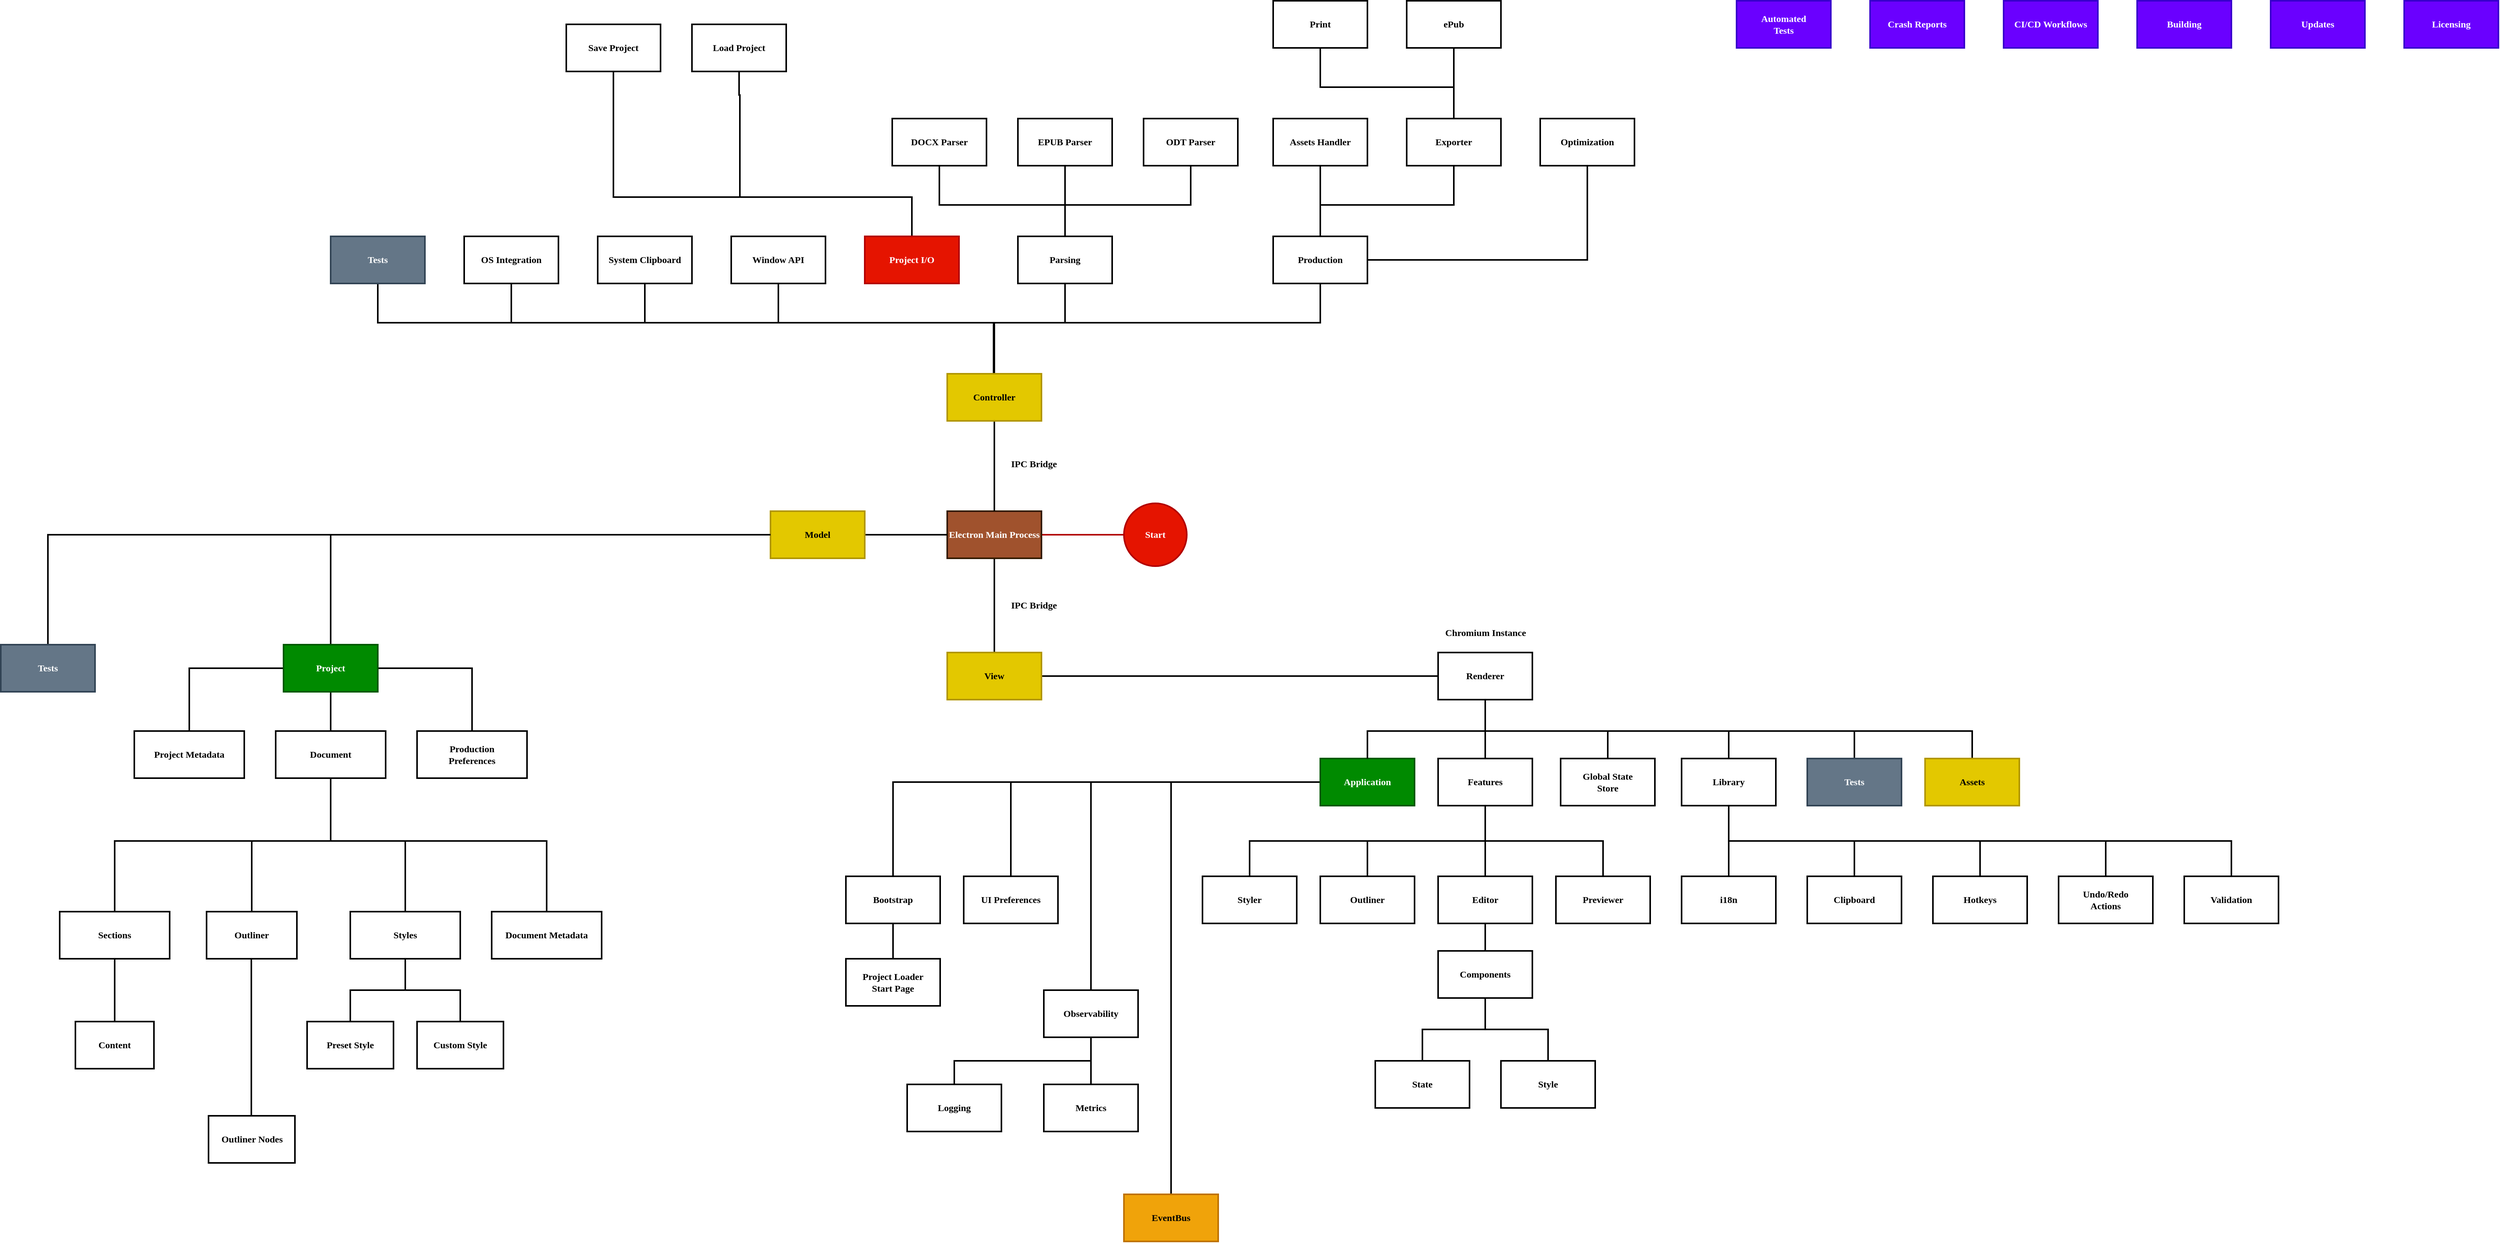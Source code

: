 <mxfile version="24.7.17">
  <diagram name="Page-1" id="ncQok3O9YC3DeLXcfQe0">
    <mxGraphModel dx="2064" dy="1193" grid="1" gridSize="10" guides="1" tooltips="1" connect="1" arrows="1" fold="1" page="1" pageScale="1" pageWidth="3840" pageHeight="2160" math="0" shadow="0">
      <root>
        <mxCell id="0" />
        <mxCell id="1" parent="0" />
        <mxCell id="u4IlgWu7o5_Gka4A011p-32" style="edgeStyle=orthogonalEdgeStyle;shape=connector;rounded=0;orthogonalLoop=1;jettySize=auto;html=1;entryX=0.5;entryY=0;entryDx=0;entryDy=0;strokeColor=default;strokeWidth=2;align=center;verticalAlign=middle;fontFamily=Ubuntu Sans;fontSize=11;fontColor=default;labelBackgroundColor=default;startArrow=none;startFill=0;endArrow=none;endFill=0;" parent="1" source="U5oKS2LycSy1jKB_HlNC-1" target="U5oKS2LycSy1jKB_HlNC-3" edge="1">
          <mxGeometry relative="1" as="geometry" />
        </mxCell>
        <mxCell id="u4IlgWu7o5_Gka4A011p-67" style="edgeStyle=orthogonalEdgeStyle;shape=connector;rounded=0;orthogonalLoop=1;jettySize=auto;html=1;strokeColor=#FFFFFF;strokeWidth=2;align=center;verticalAlign=middle;fontFamily=Ubuntu Sans;fontSize=11;fontColor=default;labelBackgroundColor=default;startArrow=none;startFill=0;endArrow=none;endFill=0;fillColor=#e51400;curved=0;" parent="1" source="U5oKS2LycSy1jKB_HlNC-1" target="u4IlgWu7o5_Gka4A011p-66" edge="1">
          <mxGeometry relative="1" as="geometry" />
        </mxCell>
        <mxCell id="UmgH7w3fSe0WyD9BKVn4-40" style="edgeStyle=orthogonalEdgeStyle;shape=connector;rounded=0;orthogonalLoop=1;jettySize=auto;html=1;entryX=0;entryY=0.5;entryDx=0;entryDy=0;strokeColor=#B20000;strokeWidth=2;align=center;verticalAlign=middle;fontFamily=Ubuntu Sans;fontSize=11;fontColor=default;labelBackgroundColor=default;startArrow=none;startFill=0;endArrow=none;endFill=0;fillColor=#e51400;" parent="1" source="U5oKS2LycSy1jKB_HlNC-1" target="UmgH7w3fSe0WyD9BKVn4-39" edge="1">
          <mxGeometry relative="1" as="geometry" />
        </mxCell>
        <mxCell id="U5oKS2LycSy1jKB_HlNC-1" value="&lt;font&gt;&lt;b&gt;Electron Main Process&lt;/b&gt;&lt;/font&gt;" style="rounded=0;whiteSpace=wrap;html=1;strokeWidth=2;fillColor=#a0522d;fontColor=#ffffff;strokeColor=#331A00;fontFamily=Ubuntu Sans;" parent="1" vertex="1">
          <mxGeometry x="1785" y="730" width="120" height="60" as="geometry" />
        </mxCell>
        <mxCell id="u4IlgWu7o5_Gka4A011p-35" style="edgeStyle=orthogonalEdgeStyle;shape=connector;rounded=0;orthogonalLoop=1;jettySize=auto;html=1;strokeColor=default;strokeWidth=2;align=center;verticalAlign=middle;fontFamily=Ubuntu Sans;fontSize=11;fontColor=default;labelBackgroundColor=default;startArrow=none;startFill=0;endArrow=none;endFill=0;" parent="1" source="U5oKS2LycSy1jKB_HlNC-3" edge="1">
          <mxGeometry relative="1" as="geometry">
            <mxPoint x="2410" y="940" as="targetPoint" />
          </mxGeometry>
        </mxCell>
        <mxCell id="U5oKS2LycSy1jKB_HlNC-3" value="&lt;font&gt;&lt;b&gt;View&lt;/b&gt;&lt;/font&gt;" style="rounded=0;whiteSpace=wrap;html=1;strokeWidth=2;flipH=1;flipV=1;fontFamily=Ubuntu Sans;fillColor=#e3c800;fontColor=#000000;strokeColor=#B09500;" parent="1" vertex="1">
          <mxGeometry x="1785" y="910" width="120" height="60" as="geometry" />
        </mxCell>
        <mxCell id="U5oKS2LycSy1jKB_HlNC-5" value="&lt;b&gt;&lt;font&gt;IPC Bridge&lt;/font&gt;&lt;/b&gt;" style="text;html=1;align=center;verticalAlign=middle;resizable=0;points=[];autosize=1;strokeColor=none;fillColor=none;fontFamily=Ubuntu Sans;" parent="1" vertex="1">
          <mxGeometry x="1855" y="835" width="80" height="30" as="geometry" />
        </mxCell>
        <mxCell id="U5oKS2LycSy1jKB_HlNC-8" value="&lt;font&gt;&lt;b&gt;Chromium Instance&lt;/b&gt;&lt;/font&gt;" style="text;html=1;align=center;verticalAlign=middle;resizable=0;points=[];autosize=1;strokeColor=none;fillColor=none;fontFamily=Ubuntu Sans;" parent="1" vertex="1">
          <mxGeometry x="2400" y="870" width="140" height="30" as="geometry" />
        </mxCell>
        <mxCell id="MAYMaoJyaP7uNnEycAQX-1" style="edgeStyle=orthogonalEdgeStyle;rounded=0;orthogonalLoop=1;jettySize=auto;html=1;strokeColor=default;strokeWidth=2;align=center;verticalAlign=middle;fontFamily=Ubuntu Sans;fontSize=11;fontColor=default;labelBackgroundColor=default;startArrow=none;startFill=0;endArrow=none;endFill=0;entryX=0.5;entryY=1;entryDx=0;entryDy=0;" parent="1" source="U5oKS2LycSy1jKB_HlNC-10" target="MAYMaoJyaP7uNnEycAQX-2" edge="1">
          <mxGeometry relative="1" as="geometry">
            <mxPoint x="1520" y="200.0" as="targetPoint" />
            <Array as="points">
              <mxPoint x="1740" y="330" />
              <mxPoint x="1521" y="330" />
              <mxPoint x="1521" y="200" />
              <mxPoint x="1520" y="200" />
            </Array>
          </mxGeometry>
        </mxCell>
        <mxCell id="MAYMaoJyaP7uNnEycAQX-4" style="edgeStyle=orthogonalEdgeStyle;rounded=0;orthogonalLoop=1;jettySize=auto;html=1;entryX=0.5;entryY=1;entryDx=0;entryDy=0;strokeColor=default;strokeWidth=2;align=center;verticalAlign=middle;fontFamily=Ubuntu Sans;fontSize=11;fontColor=default;labelBackgroundColor=default;startArrow=none;startFill=0;endArrow=none;endFill=0;" parent="1" source="U5oKS2LycSy1jKB_HlNC-10" target="MAYMaoJyaP7uNnEycAQX-3" edge="1">
          <mxGeometry relative="1" as="geometry">
            <Array as="points">
              <mxPoint x="1740" y="330" />
              <mxPoint x="1360" y="330" />
            </Array>
          </mxGeometry>
        </mxCell>
        <mxCell id="U5oKS2LycSy1jKB_HlNC-10" value="&lt;b&gt;Project I/O&lt;/b&gt;" style="rounded=0;whiteSpace=wrap;html=1;strokeWidth=2;fontFamily=Ubuntu Sans;fillColor=#e51400;fontColor=#ffffff;strokeColor=#B20000;" parent="1" vertex="1">
          <mxGeometry x="1680" y="380" width="120" height="60" as="geometry" />
        </mxCell>
        <mxCell id="u4IlgWu7o5_Gka4A011p-86" style="edgeStyle=orthogonalEdgeStyle;shape=connector;rounded=0;orthogonalLoop=1;jettySize=auto;html=1;entryX=0.5;entryY=1;entryDx=0;entryDy=0;strokeColor=default;strokeWidth=2;align=center;verticalAlign=middle;fontFamily=Ubuntu Sans;fontSize=11;fontColor=default;labelBackgroundColor=default;startArrow=none;startFill=0;endArrow=none;endFill=0;" parent="1" source="U5oKS2LycSy1jKB_HlNC-13" target="R3OogY_Nq7T7euSPoNZh-30" edge="1">
          <mxGeometry relative="1" as="geometry" />
        </mxCell>
        <mxCell id="u4IlgWu7o5_Gka4A011p-87" style="edgeStyle=orthogonalEdgeStyle;shape=connector;rounded=0;orthogonalLoop=1;jettySize=auto;html=1;entryX=0.5;entryY=1;entryDx=0;entryDy=0;strokeColor=default;strokeWidth=2;align=center;verticalAlign=middle;fontFamily=Ubuntu Sans;fontSize=11;fontColor=default;labelBackgroundColor=default;startArrow=none;startFill=0;endArrow=none;endFill=0;" parent="1" source="U5oKS2LycSy1jKB_HlNC-13" target="R3OogY_Nq7T7euSPoNZh-31" edge="1">
          <mxGeometry relative="1" as="geometry">
            <Array as="points">
              <mxPoint x="1935" y="340" />
              <mxPoint x="2095" y="340" />
            </Array>
          </mxGeometry>
        </mxCell>
        <mxCell id="u4IlgWu7o5_Gka4A011p-88" style="edgeStyle=orthogonalEdgeStyle;shape=connector;rounded=0;orthogonalLoop=1;jettySize=auto;html=1;entryX=0.5;entryY=1;entryDx=0;entryDy=0;strokeColor=default;strokeWidth=2;align=center;verticalAlign=middle;fontFamily=Ubuntu Sans;fontSize=11;fontColor=default;labelBackgroundColor=default;startArrow=none;startFill=0;endArrow=none;endFill=0;" parent="1" source="U5oKS2LycSy1jKB_HlNC-13" target="R3OogY_Nq7T7euSPoNZh-29" edge="1">
          <mxGeometry relative="1" as="geometry">
            <Array as="points">
              <mxPoint x="1935" y="340" />
              <mxPoint x="1775" y="340" />
            </Array>
          </mxGeometry>
        </mxCell>
        <mxCell id="hGS4wuvN6O2-xVbA-uBg-3" value="" style="edgeStyle=orthogonalEdgeStyle;rounded=0;orthogonalLoop=1;jettySize=auto;html=1;endArrow=none;endFill=0;" parent="1" source="U5oKS2LycSy1jKB_HlNC-13" target="u4IlgWu7o5_Gka4A011p-66" edge="1">
          <mxGeometry relative="1" as="geometry">
            <Array as="points">
              <mxPoint x="1935" y="490" />
              <mxPoint x="1845" y="490" />
            </Array>
          </mxGeometry>
        </mxCell>
        <mxCell id="U5oKS2LycSy1jKB_HlNC-13" value="&lt;font&gt;&lt;b&gt;Parsing&lt;/b&gt;&lt;/font&gt;" style="rounded=0;whiteSpace=wrap;html=1;strokeWidth=2;fontFamily=Ubuntu Sans;" parent="1" vertex="1">
          <mxGeometry x="1875" y="380" width="120" height="60" as="geometry" />
        </mxCell>
        <mxCell id="UmgH7w3fSe0WyD9BKVn4-23" style="edgeStyle=orthogonalEdgeStyle;shape=connector;rounded=0;orthogonalLoop=1;jettySize=auto;html=1;entryX=0.5;entryY=1;entryDx=0;entryDy=0;strokeColor=default;strokeWidth=2;align=center;verticalAlign=middle;fontFamily=Ubuntu Sans;fontSize=11;fontColor=default;labelBackgroundColor=default;startArrow=none;startFill=0;endArrow=none;endFill=0;" parent="1" source="U5oKS2LycSy1jKB_HlNC-14" target="UmgH7w3fSe0WyD9BKVn4-21" edge="1">
          <mxGeometry relative="1" as="geometry" />
        </mxCell>
        <mxCell id="UmgH7w3fSe0WyD9BKVn4-25" style="edgeStyle=orthogonalEdgeStyle;shape=connector;rounded=0;orthogonalLoop=1;jettySize=auto;html=1;entryX=0.5;entryY=1;entryDx=0;entryDy=0;strokeColor=default;strokeWidth=2;align=center;verticalAlign=middle;fontFamily=Ubuntu Sans;fontSize=11;fontColor=default;labelBackgroundColor=default;startArrow=none;startFill=0;endArrow=none;endFill=0;" parent="1" source="U5oKS2LycSy1jKB_HlNC-14" target="UmgH7w3fSe0WyD9BKVn4-22" edge="1">
          <mxGeometry relative="1" as="geometry">
            <Array as="points">
              <mxPoint x="2260" y="340" />
              <mxPoint x="2430" y="340" />
            </Array>
          </mxGeometry>
        </mxCell>
        <mxCell id="hGS4wuvN6O2-xVbA-uBg-2" style="edgeStyle=orthogonalEdgeStyle;rounded=0;orthogonalLoop=1;jettySize=auto;html=1;entryX=0.5;entryY=1;entryDx=0;entryDy=0;strokeColor=default;strokeWidth=2;align=center;verticalAlign=middle;fontFamily=Ubuntu Sans;fontSize=11;fontColor=default;labelBackgroundColor=default;startArrow=none;startFill=0;endArrow=none;endFill=0;" parent="1" source="U5oKS2LycSy1jKB_HlNC-14" target="U5oKS2LycSy1jKB_HlNC-15" edge="1">
          <mxGeometry relative="1" as="geometry" />
        </mxCell>
        <mxCell id="U5oKS2LycSy1jKB_HlNC-14" value="&lt;font&gt;&lt;b&gt;Production&lt;/b&gt;&lt;/font&gt;" style="rounded=0;whiteSpace=wrap;html=1;strokeWidth=2;fontFamily=Ubuntu Sans;" parent="1" vertex="1">
          <mxGeometry x="2200" y="380" width="120" height="60" as="geometry" />
        </mxCell>
        <mxCell id="U5oKS2LycSy1jKB_HlNC-15" value="&lt;font&gt;&lt;b&gt;Optimization&lt;/b&gt;&lt;/font&gt;" style="rounded=0;whiteSpace=wrap;html=1;strokeWidth=2;fontFamily=Ubuntu Sans;" parent="1" vertex="1">
          <mxGeometry x="2540" y="230" width="120" height="60" as="geometry" />
        </mxCell>
        <mxCell id="UmgH7w3fSe0WyD9BKVn4-1" style="edgeStyle=orthogonalEdgeStyle;rounded=0;orthogonalLoop=1;jettySize=auto;html=1;entryX=0.5;entryY=0;entryDx=0;entryDy=0;strokeColor=default;strokeWidth=2;align=center;verticalAlign=middle;fontFamily=Ubuntu Sans;fontSize=11;fontColor=default;labelBackgroundColor=default;startArrow=none;startFill=0;endArrow=none;endFill=0;" parent="1" source="U5oKS2LycSy1jKB_HlNC-22" target="u4IlgWu7o5_Gka4A011p-82" edge="1">
          <mxGeometry relative="1" as="geometry" />
        </mxCell>
        <mxCell id="UmgH7w3fSe0WyD9BKVn4-6" style="edgeStyle=orthogonalEdgeStyle;shape=connector;rounded=0;orthogonalLoop=1;jettySize=auto;html=1;entryX=0.5;entryY=0;entryDx=0;entryDy=0;strokeColor=default;strokeWidth=2;align=center;verticalAlign=middle;fontFamily=Ubuntu Sans;fontSize=11;fontColor=default;labelBackgroundColor=default;startArrow=none;startFill=0;endArrow=none;endFill=0;" parent="1" source="U5oKS2LycSy1jKB_HlNC-22" target="u4IlgWu7o5_Gka4A011p-81" edge="1">
          <mxGeometry relative="1" as="geometry" />
        </mxCell>
        <mxCell id="hGS4wuvN6O2-xVbA-uBg-13" style="edgeStyle=orthogonalEdgeStyle;shape=connector;rounded=0;orthogonalLoop=1;jettySize=auto;html=1;entryX=0.5;entryY=0;entryDx=0;entryDy=0;strokeColor=default;strokeWidth=2;align=center;verticalAlign=middle;fontFamily=Ubuntu Sans;fontSize=11;fontColor=default;labelBackgroundColor=default;startArrow=none;startFill=0;endArrow=none;endFill=0;" parent="1" source="U5oKS2LycSy1jKB_HlNC-22" target="hGS4wuvN6O2-xVbA-uBg-8" edge="1">
          <mxGeometry relative="1" as="geometry" />
        </mxCell>
        <mxCell id="hGS4wuvN6O2-xVbA-uBg-24" style="edgeStyle=orthogonalEdgeStyle;shape=connector;rounded=0;orthogonalLoop=1;jettySize=auto;html=1;entryX=0.5;entryY=0;entryDx=0;entryDy=0;strokeColor=default;strokeWidth=2;align=center;verticalAlign=middle;fontFamily=Ubuntu Sans;fontSize=11;fontColor=default;labelBackgroundColor=default;startArrow=none;startFill=0;endArrow=none;endFill=0;" parent="1" source="U5oKS2LycSy1jKB_HlNC-22" target="hGS4wuvN6O2-xVbA-uBg-23" edge="1">
          <mxGeometry relative="1" as="geometry" />
        </mxCell>
        <mxCell id="U5oKS2LycSy1jKB_HlNC-22" value="&lt;b&gt;Application&lt;/b&gt;" style="rounded=0;whiteSpace=wrap;html=1;strokeWidth=2;flipH=0;flipV=1;fontFamily=Ubuntu Sans;fillColor=#008a00;fontColor=#ffffff;strokeColor=#005700;" parent="1" vertex="1">
          <mxGeometry x="2260" y="1045" width="120" height="60" as="geometry" />
        </mxCell>
        <mxCell id="u4IlgWu7o5_Gka4A011p-41" style="edgeStyle=orthogonalEdgeStyle;shape=connector;rounded=0;orthogonalLoop=1;jettySize=auto;html=1;entryX=0.5;entryY=0;entryDx=0;entryDy=0;strokeColor=default;strokeWidth=2;align=center;verticalAlign=middle;fontFamily=Ubuntu Sans;fontSize=11;fontColor=default;labelBackgroundColor=default;startArrow=none;startFill=0;endArrow=none;endFill=0;" parent="1" source="U5oKS2LycSy1jKB_HlNC-28" target="u4IlgWu7o5_Gka4A011p-34" edge="1">
          <mxGeometry relative="1" as="geometry">
            <Array as="points">
              <mxPoint x="2470" y="1150" />
              <mxPoint x="2320" y="1150" />
            </Array>
          </mxGeometry>
        </mxCell>
        <mxCell id="u4IlgWu7o5_Gka4A011p-43" style="edgeStyle=orthogonalEdgeStyle;shape=connector;rounded=0;orthogonalLoop=1;jettySize=auto;html=1;strokeColor=default;strokeWidth=2;align=center;verticalAlign=middle;fontFamily=Ubuntu Sans;fontSize=11;fontColor=default;labelBackgroundColor=default;startArrow=none;startFill=0;endArrow=none;endFill=0;" parent="1" source="U5oKS2LycSy1jKB_HlNC-28" target="u4IlgWu7o5_Gka4A011p-42" edge="1">
          <mxGeometry relative="1" as="geometry">
            <Array as="points">
              <mxPoint x="2470" y="1150" />
              <mxPoint x="2620" y="1150" />
            </Array>
          </mxGeometry>
        </mxCell>
        <mxCell id="u4IlgWu7o5_Gka4A011p-44" style="edgeStyle=orthogonalEdgeStyle;shape=connector;rounded=0;orthogonalLoop=1;jettySize=auto;html=1;strokeColor=default;strokeWidth=2;align=center;verticalAlign=middle;fontFamily=Ubuntu Sans;fontSize=11;fontColor=default;labelBackgroundColor=default;startArrow=none;startFill=0;endArrow=none;endFill=0;" parent="1" source="U5oKS2LycSy1jKB_HlNC-28" target="R3OogY_Nq7T7euSPoNZh-2" edge="1">
          <mxGeometry relative="1" as="geometry" />
        </mxCell>
        <mxCell id="UmgH7w3fSe0WyD9BKVn4-9" style="edgeStyle=orthogonalEdgeStyle;shape=connector;rounded=0;orthogonalLoop=1;jettySize=auto;html=1;entryX=0.5;entryY=0;entryDx=0;entryDy=0;strokeColor=default;strokeWidth=2;align=center;verticalAlign=middle;fontFamily=Ubuntu Sans;fontSize=11;fontColor=default;labelBackgroundColor=default;startArrow=none;startFill=0;endArrow=none;endFill=0;" parent="1" source="U5oKS2LycSy1jKB_HlNC-28" target="UmgH7w3fSe0WyD9BKVn4-7" edge="1">
          <mxGeometry relative="1" as="geometry">
            <Array as="points">
              <mxPoint x="2470" y="1150" />
              <mxPoint x="2170" y="1150" />
            </Array>
          </mxGeometry>
        </mxCell>
        <mxCell id="U5oKS2LycSy1jKB_HlNC-28" value="&lt;font&gt;&lt;b&gt;Features&lt;/b&gt;&lt;/font&gt;" style="rounded=0;whiteSpace=wrap;html=1;strokeWidth=2;flipH=0;flipV=1;fontFamily=Ubuntu Sans;" parent="1" vertex="1">
          <mxGeometry x="2410" y="1045" width="120" height="60" as="geometry" />
        </mxCell>
        <mxCell id="u4IlgWu7o5_Gka4A011p-48" style="edgeStyle=orthogonalEdgeStyle;shape=connector;rounded=0;orthogonalLoop=1;jettySize=auto;html=1;strokeColor=default;strokeWidth=2;align=center;verticalAlign=middle;fontFamily=Ubuntu Sans;fontSize=11;fontColor=default;labelBackgroundColor=default;startArrow=none;startFill=0;endArrow=none;endFill=0;" parent="1" source="R3OogY_Nq7T7euSPoNZh-2" target="u4IlgWu7o5_Gka4A011p-47" edge="1">
          <mxGeometry relative="1" as="geometry" />
        </mxCell>
        <mxCell id="R3OogY_Nq7T7euSPoNZh-2" value="&lt;font&gt;&lt;b&gt;Editor&lt;/b&gt;&lt;/font&gt;" style="rounded=0;whiteSpace=wrap;html=1;strokeWidth=2;flipH=0;flipV=1;fontFamily=Ubuntu Sans;" parent="1" vertex="1">
          <mxGeometry x="2410" y="1195" width="120" height="60" as="geometry" />
        </mxCell>
        <mxCell id="R3OogY_Nq7T7euSPoNZh-26" style="edgeStyle=orthogonalEdgeStyle;rounded=0;orthogonalLoop=1;jettySize=auto;html=1;endArrow=none;endFill=0;strokeWidth=2;fontFamily=Ubuntu Sans;" parent="1" source="R3OogY_Nq7T7euSPoNZh-21" edge="1">
          <mxGeometry relative="1" as="geometry">
            <mxPoint x="1070" y="760" as="targetPoint" />
          </mxGeometry>
        </mxCell>
        <mxCell id="u4IlgWu7o5_Gka4A011p-2" style="edgeStyle=orthogonalEdgeStyle;rounded=0;orthogonalLoop=1;jettySize=auto;html=1;entryX=0;entryY=0.5;entryDx=0;entryDy=0;endArrow=none;endFill=0;strokeWidth=2;" parent="1" source="R3OogY_Nq7T7euSPoNZh-21" target="U5oKS2LycSy1jKB_HlNC-1" edge="1">
          <mxGeometry relative="1" as="geometry" />
        </mxCell>
        <mxCell id="_ECSyQnC8SdHRS11oDh_-4" style="edgeStyle=orthogonalEdgeStyle;rounded=0;orthogonalLoop=1;jettySize=auto;html=1;strokeColor=default;strokeWidth=2;align=center;verticalAlign=middle;fontFamily=Ubuntu Sans;fontSize=11;fontColor=default;labelBackgroundColor=default;endArrow=none;endFill=0;" edge="1" parent="1" source="R3OogY_Nq7T7euSPoNZh-21" target="_ECSyQnC8SdHRS11oDh_-3">
          <mxGeometry relative="1" as="geometry" />
        </mxCell>
        <mxCell id="R3OogY_Nq7T7euSPoNZh-21" value="&lt;font&gt;&lt;b&gt;Model&lt;/b&gt;&lt;/font&gt;" style="rounded=0;whiteSpace=wrap;html=1;strokeWidth=2;fontFamily=Ubuntu Sans;fillColor=#e3c800;fontColor=#000000;strokeColor=#B09500;" parent="1" vertex="1">
          <mxGeometry x="1560" y="730" width="120" height="60" as="geometry" />
        </mxCell>
        <mxCell id="R3OogY_Nq7T7euSPoNZh-29" value="&lt;font&gt;&lt;b&gt;DOCX Parser&lt;/b&gt;&lt;/font&gt;" style="rounded=0;whiteSpace=wrap;html=1;strokeWidth=2;fontFamily=Ubuntu Sans;" parent="1" vertex="1">
          <mxGeometry x="1715" y="230" width="120" height="60" as="geometry" />
        </mxCell>
        <mxCell id="R3OogY_Nq7T7euSPoNZh-30" value="&lt;font&gt;&lt;b&gt;EPUB Parser&lt;/b&gt;&lt;/font&gt;" style="rounded=0;whiteSpace=wrap;html=1;strokeWidth=2;fontFamily=Ubuntu Sans;" parent="1" vertex="1">
          <mxGeometry x="1875" y="230" width="120" height="60" as="geometry" />
        </mxCell>
        <mxCell id="R3OogY_Nq7T7euSPoNZh-31" value="&lt;font&gt;&lt;b&gt;ODT Parser&lt;/b&gt;&lt;/font&gt;" style="rounded=0;whiteSpace=wrap;html=1;strokeWidth=2;fontFamily=Ubuntu Sans;" parent="1" vertex="1">
          <mxGeometry x="2035" y="230" width="120" height="60" as="geometry" />
        </mxCell>
        <mxCell id="u4IlgWu7o5_Gka4A011p-3" style="edgeStyle=orthogonalEdgeStyle;rounded=0;orthogonalLoop=1;jettySize=auto;html=1;endArrow=none;endFill=0;strokeWidth=2;fontFamily=Ubuntu Sans;" parent="1" source="R3OogY_Nq7T7euSPoNZh-21" target="u4IlgWu7o5_Gka4A011p-7" edge="1">
          <mxGeometry relative="1" as="geometry">
            <mxPoint x="1000" y="760" as="targetPoint" />
            <mxPoint x="1560" y="760" as="sourcePoint" />
          </mxGeometry>
        </mxCell>
        <mxCell id="u4IlgWu7o5_Gka4A011p-5" style="edgeStyle=orthogonalEdgeStyle;shape=connector;rounded=0;orthogonalLoop=1;jettySize=auto;html=1;entryX=0.5;entryY=0;entryDx=0;entryDy=0;strokeColor=default;strokeWidth=2;align=center;verticalAlign=middle;fontFamily=Helvetica;fontSize=11;fontColor=default;labelBackgroundColor=default;endArrow=none;endFill=0;" parent="1" source="u4IlgWu7o5_Gka4A011p-7" target="u4IlgWu7o5_Gka4A011p-27" edge="1">
          <mxGeometry relative="1" as="geometry" />
        </mxCell>
        <mxCell id="u4IlgWu7o5_Gka4A011p-6" style="edgeStyle=orthogonalEdgeStyle;shape=connector;rounded=0;orthogonalLoop=1;jettySize=auto;html=1;strokeColor=default;strokeWidth=2;align=center;verticalAlign=middle;fontFamily=Helvetica;fontSize=11;fontColor=default;labelBackgroundColor=default;endArrow=none;endFill=0;" parent="1" source="u4IlgWu7o5_Gka4A011p-7" target="u4IlgWu7o5_Gka4A011p-28" edge="1">
          <mxGeometry relative="1" as="geometry" />
        </mxCell>
        <mxCell id="hGS4wuvN6O2-xVbA-uBg-33" style="edgeStyle=orthogonalEdgeStyle;shape=connector;rounded=0;orthogonalLoop=1;jettySize=auto;html=1;entryX=0.5;entryY=0;entryDx=0;entryDy=0;strokeColor=default;strokeWidth=2;align=center;verticalAlign=middle;fontFamily=Ubuntu Sans;fontSize=11;fontColor=default;labelBackgroundColor=default;startArrow=none;startFill=0;endArrow=none;endFill=0;" parent="1" source="u4IlgWu7o5_Gka4A011p-7" target="u4IlgWu7o5_Gka4A011p-15" edge="1">
          <mxGeometry relative="1" as="geometry" />
        </mxCell>
        <mxCell id="u4IlgWu7o5_Gka4A011p-7" value="Project" style="rounded=0;whiteSpace=wrap;html=1;strokeWidth=2;strokeColor=#005700;align=center;verticalAlign=middle;fontFamily=Ubuntu Sans;fontSize=12;fontColor=#ffffff;fontStyle=1;fillColor=#008a00;" parent="1" vertex="1">
          <mxGeometry x="940" y="900" width="120" height="60" as="geometry" />
        </mxCell>
        <mxCell id="hGS4wuvN6O2-xVbA-uBg-34" style="edgeStyle=orthogonalEdgeStyle;shape=connector;rounded=0;orthogonalLoop=1;jettySize=auto;html=1;entryX=0.5;entryY=0;entryDx=0;entryDy=0;strokeColor=default;strokeWidth=2;align=center;verticalAlign=middle;fontFamily=Ubuntu Sans;fontSize=11;fontColor=default;labelBackgroundColor=default;startArrow=none;startFill=0;endArrow=none;endFill=0;" parent="1" source="u4IlgWu7o5_Gka4A011p-15" target="u4IlgWu7o5_Gka4A011p-19" edge="1">
          <mxGeometry relative="1" as="geometry">
            <Array as="points">
              <mxPoint x="1000" y="1150" />
              <mxPoint x="725" y="1150" />
            </Array>
          </mxGeometry>
        </mxCell>
        <mxCell id="hGS4wuvN6O2-xVbA-uBg-36" style="edgeStyle=orthogonalEdgeStyle;shape=connector;rounded=0;orthogonalLoop=1;jettySize=auto;html=1;entryX=0.5;entryY=0;entryDx=0;entryDy=0;strokeColor=default;strokeWidth=2;align=center;verticalAlign=middle;fontFamily=Ubuntu Sans;fontSize=11;fontColor=default;labelBackgroundColor=default;startArrow=none;startFill=0;endArrow=none;endFill=0;exitX=0.5;exitY=1;exitDx=0;exitDy=0;" parent="1" source="u4IlgWu7o5_Gka4A011p-15" target="u4IlgWu7o5_Gka4A011p-16" edge="1">
          <mxGeometry relative="1" as="geometry">
            <mxPoint x="990" y="1070" as="sourcePoint" />
            <Array as="points">
              <mxPoint x="1000" y="1150" />
              <mxPoint x="900" y="1150" />
            </Array>
          </mxGeometry>
        </mxCell>
        <mxCell id="hGS4wuvN6O2-xVbA-uBg-37" style="edgeStyle=orthogonalEdgeStyle;shape=connector;rounded=0;orthogonalLoop=1;jettySize=auto;html=1;strokeColor=default;strokeWidth=2;align=center;verticalAlign=middle;fontFamily=Ubuntu Sans;fontSize=11;fontColor=default;labelBackgroundColor=default;startArrow=none;startFill=0;endArrow=none;endFill=0;" parent="1" source="u4IlgWu7o5_Gka4A011p-15" target="u4IlgWu7o5_Gka4A011p-25" edge="1">
          <mxGeometry relative="1" as="geometry">
            <Array as="points">
              <mxPoint x="1000" y="1150" />
              <mxPoint x="1095" y="1150" />
            </Array>
          </mxGeometry>
        </mxCell>
        <mxCell id="hGS4wuvN6O2-xVbA-uBg-38" style="edgeStyle=orthogonalEdgeStyle;shape=connector;rounded=0;orthogonalLoop=1;jettySize=auto;html=1;strokeColor=default;strokeWidth=2;align=center;verticalAlign=middle;fontFamily=Ubuntu Sans;fontSize=11;fontColor=default;labelBackgroundColor=default;startArrow=none;startFill=0;endArrow=none;endFill=0;" parent="1" source="u4IlgWu7o5_Gka4A011p-15" target="u4IlgWu7o5_Gka4A011p-22" edge="1">
          <mxGeometry relative="1" as="geometry">
            <Array as="points">
              <mxPoint x="1000" y="1150" />
              <mxPoint x="1275" y="1150" />
            </Array>
          </mxGeometry>
        </mxCell>
        <mxCell id="u4IlgWu7o5_Gka4A011p-15" value="Document" style="rounded=0;whiteSpace=wrap;html=1;strokeColor=default;strokeWidth=2;align=center;verticalAlign=middle;fontFamily=Ubuntu Sans;fontSize=12;fontColor=default;fillColor=default;fontStyle=1;" parent="1" vertex="1">
          <mxGeometry x="930" y="1010" width="140" height="60" as="geometry" />
        </mxCell>
        <mxCell id="hGS4wuvN6O2-xVbA-uBg-29" style="edgeStyle=orthogonalEdgeStyle;shape=connector;rounded=0;orthogonalLoop=1;jettySize=auto;html=1;strokeColor=default;strokeWidth=2;align=center;verticalAlign=middle;fontFamily=Ubuntu Sans;fontSize=11;fontColor=default;labelBackgroundColor=default;startArrow=none;startFill=0;endArrow=none;endFill=0;entryX=0.5;entryY=0;entryDx=0;entryDy=0;" parent="1" edge="1">
          <mxGeometry relative="1" as="geometry">
            <mxPoint x="899" y="1500" as="targetPoint" />
            <mxPoint x="899" y="1300" as="sourcePoint" />
          </mxGeometry>
        </mxCell>
        <mxCell id="u4IlgWu7o5_Gka4A011p-16" value="Outliner" style="rounded=0;whiteSpace=wrap;html=1;strokeColor=default;strokeWidth=2;align=center;verticalAlign=middle;fontFamily=Ubuntu Sans;fontSize=12;fontColor=default;fillColor=default;fontStyle=1;" parent="1" vertex="1">
          <mxGeometry x="842" y="1240" width="115" height="60" as="geometry" />
        </mxCell>
        <mxCell id="u4IlgWu7o5_Gka4A011p-17" style="edgeStyle=orthogonalEdgeStyle;shape=connector;rounded=0;orthogonalLoop=1;jettySize=auto;html=1;strokeColor=default;strokeWidth=2;align=center;verticalAlign=middle;fontFamily=Helvetica;fontSize=11;fontColor=default;labelBackgroundColor=default;endArrow=none;endFill=0;" parent="1" source="u4IlgWu7o5_Gka4A011p-19" target="u4IlgWu7o5_Gka4A011p-20" edge="1">
          <mxGeometry relative="1" as="geometry" />
        </mxCell>
        <mxCell id="u4IlgWu7o5_Gka4A011p-19" value="Sections" style="rounded=0;whiteSpace=wrap;html=1;strokeColor=default;strokeWidth=2;align=center;verticalAlign=middle;fontFamily=Ubuntu Sans;fontSize=12;fontColor=default;fillColor=default;fontStyle=1;" parent="1" vertex="1">
          <mxGeometry x="655" y="1240" width="140" height="60" as="geometry" />
        </mxCell>
        <mxCell id="u4IlgWu7o5_Gka4A011p-20" value="Content" style="rounded=0;whiteSpace=wrap;html=1;strokeColor=default;strokeWidth=2;align=center;verticalAlign=middle;fontFamily=Ubuntu Sans;fontSize=12;fontColor=default;fillColor=default;fontStyle=1" parent="1" vertex="1">
          <mxGeometry x="675" y="1380" width="100" height="60" as="geometry" />
        </mxCell>
        <mxCell id="u4IlgWu7o5_Gka4A011p-22" value="Document Metadata" style="rounded=0;whiteSpace=wrap;html=1;strokeColor=default;strokeWidth=2;align=center;verticalAlign=middle;fontFamily=Ubuntu Sans;fontSize=12;fontColor=default;fillColor=default;fontStyle=1;" parent="1" vertex="1">
          <mxGeometry x="1205" y="1240" width="140" height="60" as="geometry" />
        </mxCell>
        <mxCell id="u4IlgWu7o5_Gka4A011p-23" style="edgeStyle=orthogonalEdgeStyle;shape=connector;rounded=0;orthogonalLoop=1;jettySize=auto;html=1;entryX=0.5;entryY=0;entryDx=0;entryDy=0;strokeColor=default;strokeWidth=2;align=center;verticalAlign=middle;fontFamily=Helvetica;fontSize=11;fontColor=default;labelBackgroundColor=default;endArrow=none;endFill=0;" parent="1" source="u4IlgWu7o5_Gka4A011p-25" target="u4IlgWu7o5_Gka4A011p-29" edge="1">
          <mxGeometry relative="1" as="geometry" />
        </mxCell>
        <mxCell id="u4IlgWu7o5_Gka4A011p-24" style="edgeStyle=orthogonalEdgeStyle;shape=connector;rounded=0;orthogonalLoop=1;jettySize=auto;html=1;strokeColor=default;strokeWidth=2;align=center;verticalAlign=middle;fontFamily=Helvetica;fontSize=11;fontColor=default;labelBackgroundColor=default;endArrow=none;endFill=0;" parent="1" source="u4IlgWu7o5_Gka4A011p-25" target="u4IlgWu7o5_Gka4A011p-30" edge="1">
          <mxGeometry relative="1" as="geometry" />
        </mxCell>
        <mxCell id="u4IlgWu7o5_Gka4A011p-25" value="Styles" style="rounded=0;whiteSpace=wrap;html=1;strokeColor=default;strokeWidth=2;align=center;verticalAlign=middle;fontFamily=Ubuntu Sans;fontSize=12;fontColor=default;fillColor=default;fontStyle=1;" parent="1" vertex="1">
          <mxGeometry x="1025" y="1240" width="140" height="60" as="geometry" />
        </mxCell>
        <mxCell id="u4IlgWu7o5_Gka4A011p-27" value="Production&lt;div&gt;Preferences&lt;/div&gt;" style="rounded=0;whiteSpace=wrap;html=1;strokeColor=default;strokeWidth=2;align=center;verticalAlign=middle;fontFamily=Ubuntu Sans;fontSize=12;fontColor=default;fillColor=default;fontStyle=1;" parent="1" vertex="1">
          <mxGeometry x="1110" y="1010" width="140" height="60" as="geometry" />
        </mxCell>
        <mxCell id="u4IlgWu7o5_Gka4A011p-28" value="Project Metadata" style="rounded=0;whiteSpace=wrap;html=1;strokeColor=default;strokeWidth=2;align=center;verticalAlign=middle;fontFamily=Ubuntu Sans;fontSize=12;fontColor=default;fillColor=default;fontStyle=1;" parent="1" vertex="1">
          <mxGeometry x="750" y="1010" width="140" height="60" as="geometry" />
        </mxCell>
        <mxCell id="u4IlgWu7o5_Gka4A011p-29" value="Preset Style" style="rounded=0;whiteSpace=wrap;html=1;strokeColor=default;strokeWidth=2;align=center;verticalAlign=middle;fontFamily=Ubuntu Sans;fontSize=12;fontColor=default;fillColor=default;fontStyle=1;" parent="1" vertex="1">
          <mxGeometry x="970" y="1380" width="110" height="60" as="geometry" />
        </mxCell>
        <mxCell id="u4IlgWu7o5_Gka4A011p-30" value="Custom Style" style="rounded=0;whiteSpace=wrap;html=1;strokeColor=default;strokeWidth=2;align=center;verticalAlign=middle;fontFamily=Ubuntu Sans;fontSize=12;fontColor=default;fillColor=default;fontStyle=1;" parent="1" vertex="1">
          <mxGeometry x="1110" y="1380" width="110" height="60" as="geometry" />
        </mxCell>
        <mxCell id="u4IlgWu7o5_Gka4A011p-34" value="&lt;font&gt;&lt;b&gt;Outliner&lt;/b&gt;&lt;/font&gt;" style="rounded=0;whiteSpace=wrap;html=1;strokeWidth=2;flipH=0;flipV=1;fontFamily=Ubuntu Sans;" parent="1" vertex="1">
          <mxGeometry x="2260" y="1195" width="120" height="60" as="geometry" />
        </mxCell>
        <mxCell id="u4IlgWu7o5_Gka4A011p-51" style="edgeStyle=orthogonalEdgeStyle;shape=connector;rounded=0;orthogonalLoop=1;jettySize=auto;html=1;strokeColor=default;strokeWidth=2;align=center;verticalAlign=middle;fontFamily=Ubuntu Sans;fontSize=11;fontColor=default;labelBackgroundColor=default;startArrow=none;startFill=0;endArrow=none;endFill=0;" parent="1" source="u4IlgWu7o5_Gka4A011p-36" target="U5oKS2LycSy1jKB_HlNC-22" edge="1">
          <mxGeometry relative="1" as="geometry">
            <Array as="points">
              <mxPoint x="2470" y="1010" />
              <mxPoint x="2320" y="1010" />
            </Array>
          </mxGeometry>
        </mxCell>
        <mxCell id="u4IlgWu7o5_Gka4A011p-52" style="edgeStyle=orthogonalEdgeStyle;shape=connector;rounded=0;orthogonalLoop=1;jettySize=auto;html=1;entryX=0.5;entryY=0;entryDx=0;entryDy=0;strokeColor=default;strokeWidth=2;align=center;verticalAlign=middle;fontFamily=Ubuntu Sans;fontSize=11;fontColor=default;labelBackgroundColor=default;startArrow=none;startFill=0;endArrow=none;endFill=0;" parent="1" source="u4IlgWu7o5_Gka4A011p-36" target="U5oKS2LycSy1jKB_HlNC-28" edge="1">
          <mxGeometry relative="1" as="geometry" />
        </mxCell>
        <mxCell id="u4IlgWu7o5_Gka4A011p-53" style="edgeStyle=orthogonalEdgeStyle;shape=connector;rounded=0;orthogonalLoop=1;jettySize=auto;html=1;entryX=0.5;entryY=0;entryDx=0;entryDy=0;strokeColor=default;strokeWidth=2;align=center;verticalAlign=middle;fontFamily=Ubuntu Sans;fontSize=11;fontColor=default;labelBackgroundColor=default;startArrow=none;startFill=0;endArrow=none;endFill=0;" parent="1" source="u4IlgWu7o5_Gka4A011p-36" target="u4IlgWu7o5_Gka4A011p-39" edge="1">
          <mxGeometry relative="1" as="geometry">
            <Array as="points">
              <mxPoint x="2470" y="1010" />
              <mxPoint x="2626" y="1010" />
            </Array>
          </mxGeometry>
        </mxCell>
        <mxCell id="u4IlgWu7o5_Gka4A011p-54" style="edgeStyle=orthogonalEdgeStyle;shape=connector;rounded=0;orthogonalLoop=1;jettySize=auto;html=1;entryX=0.5;entryY=0;entryDx=0;entryDy=0;strokeColor=default;strokeWidth=2;align=center;verticalAlign=middle;fontFamily=Ubuntu Sans;fontSize=11;fontColor=default;labelBackgroundColor=default;startArrow=none;startFill=0;endArrow=none;endFill=0;" parent="1" source="u4IlgWu7o5_Gka4A011p-36" target="u4IlgWu7o5_Gka4A011p-40" edge="1">
          <mxGeometry relative="1" as="geometry">
            <Array as="points">
              <mxPoint x="2470" y="1010" />
              <mxPoint x="2940" y="1010" />
            </Array>
          </mxGeometry>
        </mxCell>
        <mxCell id="u4IlgWu7o5_Gka4A011p-55" style="edgeStyle=orthogonalEdgeStyle;shape=connector;rounded=0;orthogonalLoop=1;jettySize=auto;html=1;entryX=0.5;entryY=0;entryDx=0;entryDy=0;strokeColor=default;strokeWidth=2;align=center;verticalAlign=middle;fontFamily=Ubuntu Sans;fontSize=11;fontColor=default;labelBackgroundColor=default;startArrow=none;startFill=0;endArrow=none;endFill=0;" parent="1" source="u4IlgWu7o5_Gka4A011p-36" target="u4IlgWu7o5_Gka4A011p-38" edge="1">
          <mxGeometry relative="1" as="geometry">
            <Array as="points">
              <mxPoint x="2470" y="1010" />
              <mxPoint x="3090" y="1010" />
            </Array>
          </mxGeometry>
        </mxCell>
        <mxCell id="u4IlgWu7o5_Gka4A011p-57" style="edgeStyle=orthogonalEdgeStyle;shape=connector;rounded=0;orthogonalLoop=1;jettySize=auto;html=1;strokeColor=default;strokeWidth=2;align=center;verticalAlign=middle;fontFamily=Ubuntu Sans;fontSize=11;fontColor=default;labelBackgroundColor=default;startArrow=none;startFill=0;endArrow=none;endFill=0;" parent="1" source="u4IlgWu7o5_Gka4A011p-36" target="u4IlgWu7o5_Gka4A011p-56" edge="1">
          <mxGeometry relative="1" as="geometry">
            <Array as="points">
              <mxPoint x="2470" y="1010" />
              <mxPoint x="2780" y="1010" />
            </Array>
          </mxGeometry>
        </mxCell>
        <mxCell id="u4IlgWu7o5_Gka4A011p-36" value="&lt;font&gt;&lt;b&gt;Renderer&lt;/b&gt;&lt;/font&gt;" style="rounded=0;whiteSpace=wrap;html=1;strokeWidth=2;flipH=0;flipV=1;fontFamily=Ubuntu Sans;" parent="1" vertex="1">
          <mxGeometry x="2410" y="910" width="120" height="60" as="geometry" />
        </mxCell>
        <mxCell id="u4IlgWu7o5_Gka4A011p-38" value="&lt;b&gt;Assets&lt;/b&gt;" style="rounded=0;whiteSpace=wrap;html=1;strokeWidth=2;flipH=0;flipV=1;fontFamily=Ubuntu Sans;fillColor=#e3c800;strokeColor=#B09500;fontColor=#000000;" parent="1" vertex="1">
          <mxGeometry x="3030" y="1045" width="120" height="60" as="geometry" />
        </mxCell>
        <mxCell id="u4IlgWu7o5_Gka4A011p-39" value="&lt;b&gt;Global State&lt;/b&gt;&lt;div&gt;&lt;b&gt;Store&lt;/b&gt;&lt;/div&gt;" style="rounded=0;whiteSpace=wrap;html=1;strokeWidth=2;flipH=0;flipV=1;fontFamily=Ubuntu Sans;" parent="1" vertex="1">
          <mxGeometry x="2566" y="1045" width="120" height="60" as="geometry" />
        </mxCell>
        <mxCell id="u4IlgWu7o5_Gka4A011p-40" value="&lt;b&gt;Tests&lt;/b&gt;" style="rounded=0;whiteSpace=wrap;html=1;strokeWidth=2;flipH=0;flipV=1;fontFamily=Ubuntu Sans;fillColor=#647687;strokeColor=#314354;fontColor=#ffffff;" parent="1" vertex="1">
          <mxGeometry x="2880" y="1045" width="120" height="60" as="geometry" />
        </mxCell>
        <mxCell id="u4IlgWu7o5_Gka4A011p-42" value="&lt;font&gt;&lt;b&gt;Previewer&lt;/b&gt;&lt;/font&gt;" style="rounded=0;whiteSpace=wrap;html=1;strokeWidth=2;flipH=0;flipV=1;fontFamily=Ubuntu Sans;" parent="1" vertex="1">
          <mxGeometry x="2560" y="1195" width="120" height="60" as="geometry" />
        </mxCell>
        <mxCell id="u4IlgWu7o5_Gka4A011p-50" style="edgeStyle=orthogonalEdgeStyle;shape=connector;rounded=0;orthogonalLoop=1;jettySize=auto;html=1;entryX=0.5;entryY=0;entryDx=0;entryDy=0;strokeColor=default;strokeWidth=2;align=center;verticalAlign=middle;fontFamily=Ubuntu Sans;fontSize=11;fontColor=default;labelBackgroundColor=default;startArrow=none;startFill=0;endArrow=none;endFill=0;" parent="1" source="u4IlgWu7o5_Gka4A011p-47" target="u4IlgWu7o5_Gka4A011p-49" edge="1">
          <mxGeometry relative="1" as="geometry" />
        </mxCell>
        <mxCell id="u4IlgWu7o5_Gka4A011p-65" style="edgeStyle=orthogonalEdgeStyle;shape=connector;rounded=0;orthogonalLoop=1;jettySize=auto;html=1;strokeColor=default;strokeWidth=2;align=center;verticalAlign=middle;fontFamily=Ubuntu Sans;fontSize=11;fontColor=default;labelBackgroundColor=default;startArrow=none;startFill=0;endArrow=none;endFill=0;" parent="1" source="u4IlgWu7o5_Gka4A011p-47" target="u4IlgWu7o5_Gka4A011p-64" edge="1">
          <mxGeometry relative="1" as="geometry" />
        </mxCell>
        <mxCell id="u4IlgWu7o5_Gka4A011p-47" value="&lt;font&gt;&lt;b&gt;Components&lt;/b&gt;&lt;/font&gt;" style="rounded=0;whiteSpace=wrap;html=1;strokeWidth=2;flipH=0;flipV=1;fontFamily=Ubuntu Sans;" parent="1" vertex="1">
          <mxGeometry x="2410" y="1290" width="120" height="60" as="geometry" />
        </mxCell>
        <mxCell id="u4IlgWu7o5_Gka4A011p-49" value="&lt;font&gt;&lt;b&gt;Style&lt;/b&gt;&lt;/font&gt;" style="rounded=0;whiteSpace=wrap;html=1;strokeWidth=2;flipH=0;flipV=1;fontFamily=Ubuntu Sans;" parent="1" vertex="1">
          <mxGeometry x="2490" y="1430" width="120" height="60" as="geometry" />
        </mxCell>
        <mxCell id="u4IlgWu7o5_Gka4A011p-60" style="edgeStyle=orthogonalEdgeStyle;shape=connector;rounded=0;orthogonalLoop=1;jettySize=auto;html=1;entryX=0.5;entryY=0;entryDx=0;entryDy=0;strokeColor=default;strokeWidth=2;align=center;verticalAlign=middle;fontFamily=Ubuntu Sans;fontSize=11;fontColor=default;labelBackgroundColor=default;startArrow=none;startFill=0;endArrow=none;endFill=0;" parent="1" source="u4IlgWu7o5_Gka4A011p-56" target="u4IlgWu7o5_Gka4A011p-59" edge="1">
          <mxGeometry relative="1" as="geometry" />
        </mxCell>
        <mxCell id="UmgH7w3fSe0WyD9BKVn4-5" style="edgeStyle=orthogonalEdgeStyle;shape=connector;rounded=0;orthogonalLoop=1;jettySize=auto;html=1;entryX=0.5;entryY=0;entryDx=0;entryDy=0;strokeColor=default;strokeWidth=2;align=center;verticalAlign=middle;fontFamily=Ubuntu Sans;fontSize=11;fontColor=default;labelBackgroundColor=default;startArrow=none;startFill=0;endArrow=none;endFill=0;" parent="1" source="u4IlgWu7o5_Gka4A011p-56" target="UmgH7w3fSe0WyD9BKVn4-3" edge="1">
          <mxGeometry relative="1" as="geometry">
            <Array as="points">
              <mxPoint x="2780" y="1150" />
              <mxPoint x="3420" y="1150" />
            </Array>
          </mxGeometry>
        </mxCell>
        <mxCell id="UmgH7w3fSe0WyD9BKVn4-10" style="edgeStyle=orthogonalEdgeStyle;shape=connector;rounded=0;orthogonalLoop=1;jettySize=auto;html=1;entryX=0.5;entryY=0;entryDx=0;entryDy=0;strokeColor=default;strokeWidth=2;align=center;verticalAlign=middle;fontFamily=Ubuntu Sans;fontSize=11;fontColor=default;labelBackgroundColor=default;startArrow=none;startFill=0;endArrow=none;endFill=0;" parent="1" source="u4IlgWu7o5_Gka4A011p-56" target="u4IlgWu7o5_Gka4A011p-78" edge="1">
          <mxGeometry relative="1" as="geometry">
            <Array as="points">
              <mxPoint x="2780" y="1150" />
              <mxPoint x="3260" y="1150" />
            </Array>
          </mxGeometry>
        </mxCell>
        <mxCell id="UmgH7w3fSe0WyD9BKVn4-11" style="edgeStyle=orthogonalEdgeStyle;shape=connector;rounded=0;orthogonalLoop=1;jettySize=auto;html=1;entryX=0.5;entryY=0;entryDx=0;entryDy=0;strokeColor=default;strokeWidth=2;align=center;verticalAlign=middle;fontFamily=Ubuntu Sans;fontSize=11;fontColor=default;labelBackgroundColor=default;startArrow=none;startFill=0;endArrow=none;endFill=0;" parent="1" source="u4IlgWu7o5_Gka4A011p-56" target="u4IlgWu7o5_Gka4A011p-74" edge="1">
          <mxGeometry relative="1" as="geometry">
            <Array as="points">
              <mxPoint x="2780" y="1150" />
              <mxPoint x="3100" y="1150" />
            </Array>
          </mxGeometry>
        </mxCell>
        <mxCell id="UmgH7w3fSe0WyD9BKVn4-12" style="edgeStyle=orthogonalEdgeStyle;shape=connector;rounded=0;orthogonalLoop=1;jettySize=auto;html=1;entryX=0.5;entryY=0;entryDx=0;entryDy=0;strokeColor=default;strokeWidth=2;align=center;verticalAlign=middle;fontFamily=Ubuntu Sans;fontSize=11;fontColor=default;labelBackgroundColor=default;startArrow=none;startFill=0;endArrow=none;endFill=0;" parent="1" source="u4IlgWu7o5_Gka4A011p-56" target="u4IlgWu7o5_Gka4A011p-70" edge="1">
          <mxGeometry relative="1" as="geometry">
            <Array as="points">
              <mxPoint x="2780" y="1150" />
              <mxPoint x="2940" y="1150" />
            </Array>
          </mxGeometry>
        </mxCell>
        <mxCell id="u4IlgWu7o5_Gka4A011p-56" value="&lt;b&gt;Library&lt;/b&gt;" style="rounded=0;whiteSpace=wrap;html=1;strokeWidth=2;flipH=0;flipV=1;fontFamily=Ubuntu Sans;" parent="1" vertex="1">
          <mxGeometry x="2720" y="1045" width="120" height="60" as="geometry" />
        </mxCell>
        <mxCell id="u4IlgWu7o5_Gka4A011p-59" value="&lt;b&gt;i18n&lt;/b&gt;" style="rounded=0;whiteSpace=wrap;html=1;strokeWidth=2;flipH=0;flipV=1;fontFamily=Ubuntu Sans;" parent="1" vertex="1">
          <mxGeometry x="2720" y="1195" width="120" height="60" as="geometry" />
        </mxCell>
        <mxCell id="u4IlgWu7o5_Gka4A011p-64" value="&lt;font&gt;&lt;b&gt;State&lt;/b&gt;&lt;/font&gt;" style="rounded=0;whiteSpace=wrap;html=1;strokeWidth=2;flipH=0;flipV=1;fontFamily=Ubuntu Sans;" parent="1" vertex="1">
          <mxGeometry x="2330" y="1430" width="120" height="60" as="geometry" />
        </mxCell>
        <mxCell id="UmgH7w3fSe0WyD9BKVn4-29" style="edgeStyle=orthogonalEdgeStyle;shape=connector;rounded=0;orthogonalLoop=1;jettySize=auto;html=1;entryX=0.5;entryY=1;entryDx=0;entryDy=0;strokeColor=default;strokeWidth=2;align=center;verticalAlign=middle;fontFamily=Ubuntu Sans;fontSize=11;fontColor=default;labelBackgroundColor=default;startArrow=none;startFill=0;endArrow=none;endFill=0;" parent="1" source="u4IlgWu7o5_Gka4A011p-66" target="UmgH7w3fSe0WyD9BKVn4-16" edge="1">
          <mxGeometry relative="1" as="geometry">
            <Array as="points">
              <mxPoint x="1844" y="490" />
              <mxPoint x="1230" y="490" />
            </Array>
          </mxGeometry>
        </mxCell>
        <mxCell id="UmgH7w3fSe0WyD9BKVn4-30" style="edgeStyle=orthogonalEdgeStyle;shape=connector;rounded=0;orthogonalLoop=1;jettySize=auto;html=1;entryX=0.5;entryY=1;entryDx=0;entryDy=0;strokeColor=default;strokeWidth=2;align=center;verticalAlign=middle;fontFamily=Ubuntu Sans;fontSize=11;fontColor=default;labelBackgroundColor=default;startArrow=none;startFill=0;endArrow=none;endFill=0;" parent="1" source="u4IlgWu7o5_Gka4A011p-66" target="u4IlgWu7o5_Gka4A011p-73" edge="1">
          <mxGeometry relative="1" as="geometry">
            <Array as="points">
              <mxPoint x="1844" y="490" />
              <mxPoint x="1400" y="490" />
            </Array>
          </mxGeometry>
        </mxCell>
        <mxCell id="UmgH7w3fSe0WyD9BKVn4-31" style="edgeStyle=orthogonalEdgeStyle;shape=connector;rounded=0;orthogonalLoop=1;jettySize=auto;html=1;entryX=0.5;entryY=1;entryDx=0;entryDy=0;strokeColor=default;strokeWidth=2;align=center;verticalAlign=middle;fontFamily=Ubuntu Sans;fontSize=11;fontColor=default;labelBackgroundColor=default;startArrow=none;startFill=0;endArrow=none;endFill=0;" parent="1" source="u4IlgWu7o5_Gka4A011p-66" target="u4IlgWu7o5_Gka4A011p-84" edge="1">
          <mxGeometry relative="1" as="geometry">
            <Array as="points">
              <mxPoint x="1844" y="490" />
              <mxPoint x="1570" y="490" />
            </Array>
          </mxGeometry>
        </mxCell>
        <mxCell id="UmgH7w3fSe0WyD9BKVn4-33" style="edgeStyle=orthogonalEdgeStyle;shape=connector;rounded=0;orthogonalLoop=1;jettySize=auto;html=1;entryX=0.5;entryY=1;entryDx=0;entryDy=0;strokeColor=default;strokeWidth=2;align=center;verticalAlign=middle;fontFamily=Ubuntu Sans;fontSize=11;fontColor=default;labelBackgroundColor=default;startArrow=none;startFill=0;endArrow=none;endFill=0;" parent="1" source="u4IlgWu7o5_Gka4A011p-66" target="U5oKS2LycSy1jKB_HlNC-13" edge="1">
          <mxGeometry relative="1" as="geometry">
            <Array as="points">
              <mxPoint x="1844" y="490" />
              <mxPoint x="1935" y="490" />
            </Array>
          </mxGeometry>
        </mxCell>
        <mxCell id="UmgH7w3fSe0WyD9BKVn4-35" style="edgeStyle=orthogonalEdgeStyle;shape=connector;rounded=0;orthogonalLoop=1;jettySize=auto;html=1;entryX=0.5;entryY=1;entryDx=0;entryDy=0;strokeColor=default;strokeWidth=2;align=center;verticalAlign=middle;fontFamily=Ubuntu Sans;fontSize=11;fontColor=default;labelBackgroundColor=default;startArrow=none;startFill=0;endArrow=none;endFill=0;" parent="1" edge="1">
          <mxGeometry relative="1" as="geometry">
            <mxPoint x="1844" y="550" as="sourcePoint" />
            <mxPoint x="2260" y="440" as="targetPoint" />
            <Array as="points">
              <mxPoint x="1844" y="490" />
              <mxPoint x="2260" y="490" />
            </Array>
          </mxGeometry>
        </mxCell>
        <mxCell id="1dLH_TWblhA_tqxmn2RM-1" style="edgeStyle=orthogonalEdgeStyle;rounded=0;orthogonalLoop=1;jettySize=auto;html=1;strokeColor=default;strokeWidth=2;align=center;verticalAlign=middle;fontFamily=Ubuntu Sans;fontSize=11;fontColor=default;labelBackgroundColor=default;startArrow=none;startFill=0;endArrow=none;endFill=0;" parent="1" source="u4IlgWu7o5_Gka4A011p-66" target="U5oKS2LycSy1jKB_HlNC-1" edge="1">
          <mxGeometry relative="1" as="geometry" />
        </mxCell>
        <mxCell id="1dLH_TWblhA_tqxmn2RM-2" style="edgeStyle=orthogonalEdgeStyle;rounded=0;orthogonalLoop=1;jettySize=auto;html=1;entryX=0.5;entryY=1;entryDx=0;entryDy=0;strokeColor=default;strokeWidth=2;align=center;verticalAlign=middle;fontFamily=Ubuntu Sans;fontSize=11;fontColor=default;labelBackgroundColor=default;startArrow=none;startFill=0;endArrow=none;endFill=0;" parent="1" source="u4IlgWu7o5_Gka4A011p-66" target="UmgH7w3fSe0WyD9BKVn4-36" edge="1">
          <mxGeometry relative="1" as="geometry">
            <Array as="points">
              <mxPoint x="1845" y="490" />
              <mxPoint x="1060" y="490" />
            </Array>
          </mxGeometry>
        </mxCell>
        <mxCell id="u4IlgWu7o5_Gka4A011p-66" value="&lt;font&gt;&lt;b&gt;Controller&lt;/b&gt;&lt;/font&gt;" style="rounded=0;whiteSpace=wrap;html=1;strokeWidth=2;fontFamily=Ubuntu Sans;fillColor=#e3c800;fontColor=#000000;strokeColor=#B09500;" parent="1" vertex="1">
          <mxGeometry x="1785" y="555" width="120" height="60" as="geometry" />
        </mxCell>
        <mxCell id="u4IlgWu7o5_Gka4A011p-70" value="&lt;b&gt;Clipboard&lt;/b&gt;" style="rounded=0;whiteSpace=wrap;html=1;strokeWidth=2;flipH=0;flipV=1;fontFamily=Ubuntu Sans;" parent="1" vertex="1">
          <mxGeometry x="2880" y="1195" width="120" height="60" as="geometry" />
        </mxCell>
        <mxCell id="u4IlgWu7o5_Gka4A011p-73" value="&lt;font&gt;&lt;b&gt;System Clipboard&lt;/b&gt;&lt;/font&gt;" style="rounded=0;whiteSpace=wrap;html=1;strokeWidth=2;fontFamily=Ubuntu Sans;" parent="1" vertex="1">
          <mxGeometry x="1340" y="380" width="120" height="60" as="geometry" />
        </mxCell>
        <mxCell id="u4IlgWu7o5_Gka4A011p-74" value="&lt;b&gt;Hotkeys&lt;/b&gt;" style="rounded=0;whiteSpace=wrap;html=1;strokeWidth=2;flipH=0;flipV=1;fontFamily=Ubuntu Sans;" parent="1" vertex="1">
          <mxGeometry x="3040" y="1195" width="120" height="60" as="geometry" />
        </mxCell>
        <mxCell id="u4IlgWu7o5_Gka4A011p-78" value="&lt;b&gt;Undo/Redo&lt;/b&gt;&lt;div&gt;&lt;b&gt;Actions&lt;/b&gt;&lt;/div&gt;" style="rounded=0;whiteSpace=wrap;html=1;strokeWidth=2;flipH=0;flipV=1;fontFamily=Ubuntu Sans;" parent="1" vertex="1">
          <mxGeometry x="3200" y="1195" width="120" height="60" as="geometry" />
        </mxCell>
        <mxCell id="u4IlgWu7o5_Gka4A011p-81" value="&lt;b&gt;UI Preferences&lt;/b&gt;" style="rounded=0;whiteSpace=wrap;html=1;strokeWidth=2;flipH=0;flipV=1;fontFamily=Ubuntu Sans;" parent="1" vertex="1">
          <mxGeometry x="1806" y="1195" width="120" height="60" as="geometry" />
        </mxCell>
        <mxCell id="UmgH7w3fSe0WyD9BKVn4-42" style="edgeStyle=orthogonalEdgeStyle;shape=connector;rounded=0;orthogonalLoop=1;jettySize=auto;html=1;entryX=0.5;entryY=0;entryDx=0;entryDy=0;strokeColor=default;strokeWidth=2;align=center;verticalAlign=middle;fontFamily=Ubuntu Sans;fontSize=11;fontColor=default;labelBackgroundColor=default;startArrow=none;startFill=0;endArrow=none;endFill=0;" parent="1" source="u4IlgWu7o5_Gka4A011p-82" target="UmgH7w3fSe0WyD9BKVn4-41" edge="1">
          <mxGeometry relative="1" as="geometry" />
        </mxCell>
        <mxCell id="u4IlgWu7o5_Gka4A011p-82" value="&lt;font&gt;&lt;b&gt;Bootstrap&lt;/b&gt;&lt;/font&gt;" style="rounded=0;whiteSpace=wrap;html=1;strokeWidth=2;flipH=0;flipV=1;fontFamily=Ubuntu Sans;" parent="1" vertex="1">
          <mxGeometry x="1656" y="1195" width="120" height="60" as="geometry" />
        </mxCell>
        <mxCell id="u4IlgWu7o5_Gka4A011p-84" value="&lt;font&gt;&lt;b&gt;Window API&lt;/b&gt;&lt;/font&gt;" style="rounded=0;whiteSpace=wrap;html=1;strokeWidth=2;fontFamily=Ubuntu Sans;" parent="1" vertex="1">
          <mxGeometry x="1510" y="380" width="120" height="60" as="geometry" />
        </mxCell>
        <mxCell id="UmgH7w3fSe0WyD9BKVn4-3" value="&lt;b&gt;Validation&lt;/b&gt;" style="rounded=0;whiteSpace=wrap;html=1;strokeWidth=2;flipH=0;flipV=1;fontFamily=Ubuntu Sans;" parent="1" vertex="1">
          <mxGeometry x="3360" y="1195" width="120" height="60" as="geometry" />
        </mxCell>
        <mxCell id="UmgH7w3fSe0WyD9BKVn4-7" value="&lt;font&gt;&lt;b&gt;Styler&lt;/b&gt;&lt;/font&gt;" style="rounded=0;whiteSpace=wrap;html=1;strokeWidth=2;flipH=0;flipV=1;fontFamily=Ubuntu Sans;" parent="1" vertex="1">
          <mxGeometry x="2110" y="1195" width="120" height="60" as="geometry" />
        </mxCell>
        <mxCell id="UmgH7w3fSe0WyD9BKVn4-16" value="&lt;font&gt;&lt;b&gt;OS Integration&lt;/b&gt;&lt;/font&gt;" style="rounded=0;whiteSpace=wrap;html=1;strokeWidth=2;fontFamily=Ubuntu Sans;" parent="1" vertex="1">
          <mxGeometry x="1170" y="380" width="120" height="60" as="geometry" />
        </mxCell>
        <mxCell id="UmgH7w3fSe0WyD9BKVn4-17" value="&lt;font&gt;&lt;b&gt;Print&lt;/b&gt;&lt;/font&gt;" style="rounded=0;whiteSpace=wrap;html=1;strokeWidth=2;fontFamily=Ubuntu Sans;" parent="1" vertex="1">
          <mxGeometry x="2200" y="80" width="120" height="60" as="geometry" />
        </mxCell>
        <mxCell id="UmgH7w3fSe0WyD9BKVn4-18" value="&lt;font&gt;&lt;b&gt;ePub&lt;/b&gt;&lt;/font&gt;" style="rounded=0;whiteSpace=wrap;html=1;strokeWidth=2;fontFamily=Ubuntu Sans;" parent="1" vertex="1">
          <mxGeometry x="2370" y="80" width="120" height="60" as="geometry" />
        </mxCell>
        <mxCell id="UmgH7w3fSe0WyD9BKVn4-21" value="&lt;font&gt;&lt;b&gt;Assets Handler&lt;/b&gt;&lt;/font&gt;" style="rounded=0;whiteSpace=wrap;html=1;strokeWidth=2;fontFamily=Ubuntu Sans;" parent="1" vertex="1">
          <mxGeometry x="2200" y="230" width="120" height="60" as="geometry" />
        </mxCell>
        <mxCell id="UmgH7w3fSe0WyD9BKVn4-27" style="edgeStyle=orthogonalEdgeStyle;shape=connector;rounded=0;orthogonalLoop=1;jettySize=auto;html=1;entryX=0.5;entryY=1;entryDx=0;entryDy=0;strokeColor=default;strokeWidth=2;align=center;verticalAlign=middle;fontFamily=Ubuntu Sans;fontSize=11;fontColor=default;labelBackgroundColor=default;startArrow=none;startFill=0;endArrow=none;endFill=0;" parent="1" source="UmgH7w3fSe0WyD9BKVn4-22" target="UmgH7w3fSe0WyD9BKVn4-18" edge="1">
          <mxGeometry relative="1" as="geometry" />
        </mxCell>
        <mxCell id="UmgH7w3fSe0WyD9BKVn4-28" style="edgeStyle=orthogonalEdgeStyle;shape=connector;rounded=0;orthogonalLoop=1;jettySize=auto;html=1;entryX=0.5;entryY=1;entryDx=0;entryDy=0;strokeColor=default;strokeWidth=2;align=center;verticalAlign=middle;fontFamily=Ubuntu Sans;fontSize=11;fontColor=default;labelBackgroundColor=default;startArrow=none;startFill=0;endArrow=none;endFill=0;" parent="1" source="UmgH7w3fSe0WyD9BKVn4-22" target="UmgH7w3fSe0WyD9BKVn4-17" edge="1">
          <mxGeometry relative="1" as="geometry">
            <Array as="points">
              <mxPoint x="2430" y="190" />
              <mxPoint x="2260" y="190" />
            </Array>
          </mxGeometry>
        </mxCell>
        <mxCell id="UmgH7w3fSe0WyD9BKVn4-22" value="&lt;font&gt;&lt;b&gt;Exporter&lt;/b&gt;&lt;/font&gt;" style="rounded=0;whiteSpace=wrap;html=1;strokeWidth=2;fontFamily=Ubuntu Sans;" parent="1" vertex="1">
          <mxGeometry x="2370" y="230" width="120" height="60" as="geometry" />
        </mxCell>
        <mxCell id="UmgH7w3fSe0WyD9BKVn4-36" value="&lt;font&gt;&lt;b&gt;Tests&lt;/b&gt;&lt;/font&gt;" style="rounded=0;whiteSpace=wrap;html=1;strokeWidth=2;fontFamily=Ubuntu Sans;fillColor=#647687;fontColor=#ffffff;strokeColor=#314354;" parent="1" vertex="1">
          <mxGeometry x="1000" y="380" width="120" height="60" as="geometry" />
        </mxCell>
        <mxCell id="UmgH7w3fSe0WyD9BKVn4-38" value="&lt;b&gt;&lt;font&gt;IPC Bridge&lt;/font&gt;&lt;/b&gt;" style="text;html=1;align=center;verticalAlign=middle;resizable=0;points=[];autosize=1;strokeColor=none;fillColor=none;fontFamily=Ubuntu Sans;" parent="1" vertex="1">
          <mxGeometry x="1855" y="655" width="80" height="30" as="geometry" />
        </mxCell>
        <mxCell id="UmgH7w3fSe0WyD9BKVn4-39" value="&lt;b&gt;Start&lt;/b&gt;" style="ellipse;whiteSpace=wrap;html=1;aspect=fixed;fontFamily=Ubuntu Sans;fontSize=12;labelBackgroundColor=none;rounded=0;strokeWidth=2;align=center;verticalAlign=middle;fillColor=#e51400;fontColor=#ffffff;strokeColor=#B20000;" parent="1" vertex="1">
          <mxGeometry x="2010" y="720" width="80" height="80" as="geometry" />
        </mxCell>
        <mxCell id="UmgH7w3fSe0WyD9BKVn4-41" value="&lt;font&gt;&lt;b&gt;Project Loader&lt;/b&gt;&lt;/font&gt;&lt;div&gt;&lt;font&gt;&lt;b&gt;Start Page&lt;/b&gt;&lt;/font&gt;&lt;/div&gt;" style="rounded=0;whiteSpace=wrap;html=1;strokeWidth=2;flipH=0;flipV=1;fontFamily=Ubuntu Sans;" parent="1" vertex="1">
          <mxGeometry x="1656" y="1300" width="120" height="60" as="geometry" />
        </mxCell>
        <mxCell id="hGS4wuvN6O2-xVbA-uBg-14" style="edgeStyle=orthogonalEdgeStyle;shape=connector;rounded=0;orthogonalLoop=1;jettySize=auto;html=1;entryX=0.5;entryY=0;entryDx=0;entryDy=0;strokeColor=default;strokeWidth=2;align=center;verticalAlign=middle;fontFamily=Ubuntu Sans;fontSize=11;fontColor=default;labelBackgroundColor=default;startArrow=none;startFill=0;endArrow=none;endFill=0;" parent="1" source="hGS4wuvN6O2-xVbA-uBg-8" target="hGS4wuvN6O2-xVbA-uBg-9" edge="1">
          <mxGeometry relative="1" as="geometry">
            <Array as="points">
              <mxPoint x="1968" y="1430" />
              <mxPoint x="1794" y="1430" />
            </Array>
          </mxGeometry>
        </mxCell>
        <mxCell id="hGS4wuvN6O2-xVbA-uBg-15" style="edgeStyle=orthogonalEdgeStyle;shape=connector;rounded=0;orthogonalLoop=1;jettySize=auto;html=1;entryX=0.5;entryY=0;entryDx=0;entryDy=0;strokeColor=default;strokeWidth=2;align=center;verticalAlign=middle;fontFamily=Ubuntu Sans;fontSize=11;fontColor=default;labelBackgroundColor=default;startArrow=none;startFill=0;endArrow=none;endFill=0;" parent="1" source="hGS4wuvN6O2-xVbA-uBg-8" target="hGS4wuvN6O2-xVbA-uBg-10" edge="1">
          <mxGeometry relative="1" as="geometry" />
        </mxCell>
        <mxCell id="hGS4wuvN6O2-xVbA-uBg-8" value="&lt;b&gt;Observability&lt;/b&gt;" style="rounded=0;whiteSpace=wrap;html=1;strokeWidth=2;flipH=0;flipV=1;fontFamily=Ubuntu Sans;" parent="1" vertex="1">
          <mxGeometry x="1908" y="1340" width="120" height="60" as="geometry" />
        </mxCell>
        <mxCell id="hGS4wuvN6O2-xVbA-uBg-9" value="&lt;b&gt;Logging&lt;/b&gt;" style="rounded=0;whiteSpace=wrap;html=1;strokeWidth=2;flipH=0;flipV=1;fontFamily=Ubuntu Sans;" parent="1" vertex="1">
          <mxGeometry x="1734" y="1460" width="120" height="60" as="geometry" />
        </mxCell>
        <mxCell id="hGS4wuvN6O2-xVbA-uBg-10" value="&lt;b&gt;Metrics&lt;/b&gt;" style="rounded=0;whiteSpace=wrap;html=1;strokeWidth=2;flipH=0;flipV=1;fontFamily=Ubuntu Sans;" parent="1" vertex="1">
          <mxGeometry x="1908" y="1460" width="120" height="60" as="geometry" />
        </mxCell>
        <mxCell id="hGS4wuvN6O2-xVbA-uBg-16" value="&lt;font&gt;&lt;b&gt;Crash Reports&lt;/b&gt;&lt;/font&gt;" style="rounded=0;whiteSpace=wrap;html=1;strokeWidth=2;flipH=0;flipV=1;fontFamily=Ubuntu Sans;fillColor=#6a00ff;fontColor=#ffffff;strokeColor=#3700CC;" parent="1" vertex="1">
          <mxGeometry x="2960" y="80" width="120" height="60" as="geometry" />
        </mxCell>
        <mxCell id="hGS4wuvN6O2-xVbA-uBg-17" value="&lt;font&gt;&lt;b&gt;Updates&lt;/b&gt;&lt;/font&gt;" style="rounded=0;whiteSpace=wrap;html=1;strokeWidth=2;flipH=0;flipV=1;fontFamily=Ubuntu Sans;fillColor=#6a00ff;fontColor=#ffffff;strokeColor=#3700CC;" parent="1" vertex="1">
          <mxGeometry x="3470" y="80" width="120" height="60" as="geometry" />
        </mxCell>
        <mxCell id="hGS4wuvN6O2-xVbA-uBg-18" value="&lt;font&gt;&lt;b&gt;Building&lt;/b&gt;&lt;/font&gt;" style="rounded=0;whiteSpace=wrap;html=1;strokeWidth=2;flipH=0;flipV=1;fontFamily=Ubuntu Sans;fillColor=#6a00ff;fontColor=#ffffff;strokeColor=#3700CC;" parent="1" vertex="1">
          <mxGeometry x="3300" y="80" width="120" height="60" as="geometry" />
        </mxCell>
        <mxCell id="hGS4wuvN6O2-xVbA-uBg-19" value="&lt;b&gt;Licensing&lt;/b&gt;" style="rounded=0;whiteSpace=wrap;html=1;strokeWidth=2;flipH=0;flipV=1;fontFamily=Ubuntu Sans;fillColor=#6a00ff;fontColor=#ffffff;strokeColor=#3700CC;" parent="1" vertex="1">
          <mxGeometry x="3640" y="80" width="120" height="60" as="geometry" />
        </mxCell>
        <mxCell id="hGS4wuvN6O2-xVbA-uBg-23" value="&lt;b&gt;EventBus&lt;/b&gt;" style="rounded=0;whiteSpace=wrap;html=1;strokeWidth=2;flipH=0;flipV=1;fontFamily=Ubuntu Sans;fillColor=#f0a30a;fontColor=#000000;strokeColor=#BD7000;" parent="1" vertex="1">
          <mxGeometry x="2010" y="1600" width="120" height="60" as="geometry" />
        </mxCell>
        <mxCell id="hGS4wuvN6O2-xVbA-uBg-30" value="Outliner Nodes" style="rounded=0;whiteSpace=wrap;html=1;strokeColor=default;strokeWidth=2;align=center;verticalAlign=middle;fontFamily=Ubuntu Sans;fontSize=12;fontColor=default;fillColor=default;fontStyle=1;" parent="1" vertex="1">
          <mxGeometry x="844.5" y="1500" width="110" height="60" as="geometry" />
        </mxCell>
        <mxCell id="MAYMaoJyaP7uNnEycAQX-2" value="&lt;font&gt;&lt;b&gt;Load Project&lt;/b&gt;&lt;/font&gt;" style="rounded=0;whiteSpace=wrap;html=1;strokeWidth=2;fontFamily=Ubuntu Sans;" parent="1" vertex="1">
          <mxGeometry x="1460" y="110" width="120" height="60" as="geometry" />
        </mxCell>
        <mxCell id="MAYMaoJyaP7uNnEycAQX-3" value="&lt;font&gt;&lt;b&gt;Save Project&lt;/b&gt;&lt;/font&gt;" style="rounded=0;whiteSpace=wrap;html=1;strokeWidth=2;fontFamily=Ubuntu Sans;" parent="1" vertex="1">
          <mxGeometry x="1300" y="110" width="120" height="60" as="geometry" />
        </mxCell>
        <mxCell id="_ECSyQnC8SdHRS11oDh_-1" value="&lt;font&gt;&lt;b&gt;Automated&lt;/b&gt;&lt;/font&gt;&lt;div&gt;&lt;font&gt;&lt;b&gt;Tests&lt;/b&gt;&lt;/font&gt;&lt;/div&gt;" style="rounded=0;whiteSpace=wrap;html=1;strokeWidth=2;flipH=0;flipV=1;fontFamily=Ubuntu Sans;fillColor=#6a00ff;fontColor=#ffffff;strokeColor=#3700CC;" vertex="1" parent="1">
          <mxGeometry x="2790" y="80" width="120" height="60" as="geometry" />
        </mxCell>
        <mxCell id="_ECSyQnC8SdHRS11oDh_-2" value="&lt;font&gt;&lt;b&gt;CI/CD Workflows&lt;/b&gt;&lt;/font&gt;" style="rounded=0;whiteSpace=wrap;html=1;strokeWidth=2;flipH=0;flipV=1;fontFamily=Ubuntu Sans;fillColor=#6a00ff;fontColor=#ffffff;strokeColor=#3700CC;" vertex="1" parent="1">
          <mxGeometry x="3130" y="80" width="120" height="60" as="geometry" />
        </mxCell>
        <mxCell id="_ECSyQnC8SdHRS11oDh_-3" value="Tests" style="rounded=0;whiteSpace=wrap;html=1;strokeWidth=2;strokeColor=#314354;align=center;verticalAlign=middle;fontFamily=Ubuntu Sans;fontSize=12;fontColor=#ffffff;fontStyle=1;fillColor=#647687;" vertex="1" parent="1">
          <mxGeometry x="580" y="900" width="120" height="60" as="geometry" />
        </mxCell>
      </root>
    </mxGraphModel>
  </diagram>
</mxfile>
